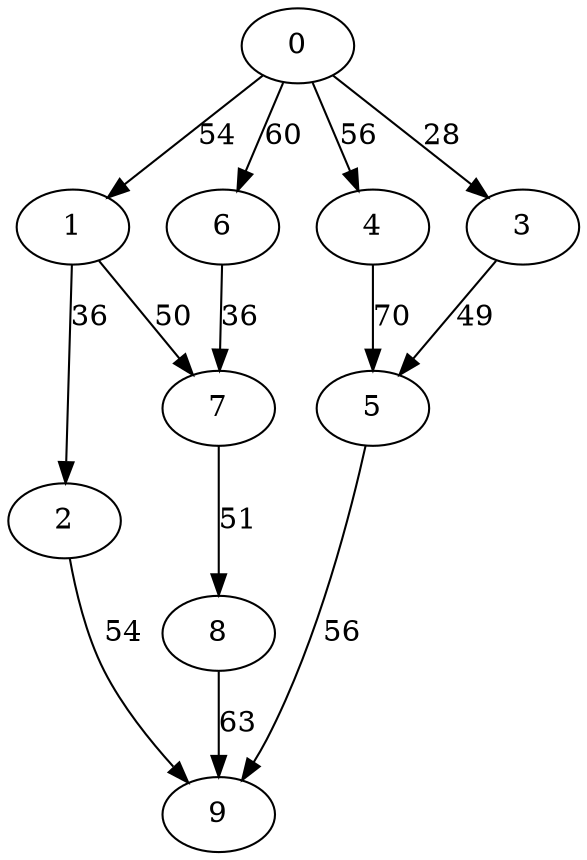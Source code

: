 digraph t10p3r7_6 {
0 -> 1 [ label = 54 ];
0 -> 3 [ label = 28 ];
0 -> 4 [ label = 56 ];
0 -> 6 [ label = 60 ];
1 -> 2 [ label = 36 ];
1 -> 7 [ label = 50 ];
2 -> 9 [ label = 54 ];
3 -> 5 [ label = 49 ];
4 -> 5 [ label = 70 ];
5 -> 9 [ label = 56 ];
6 -> 7 [ label = 36 ];
7 -> 8 [ label = 51 ];
8 -> 9 [ label = 63 ];
 }


